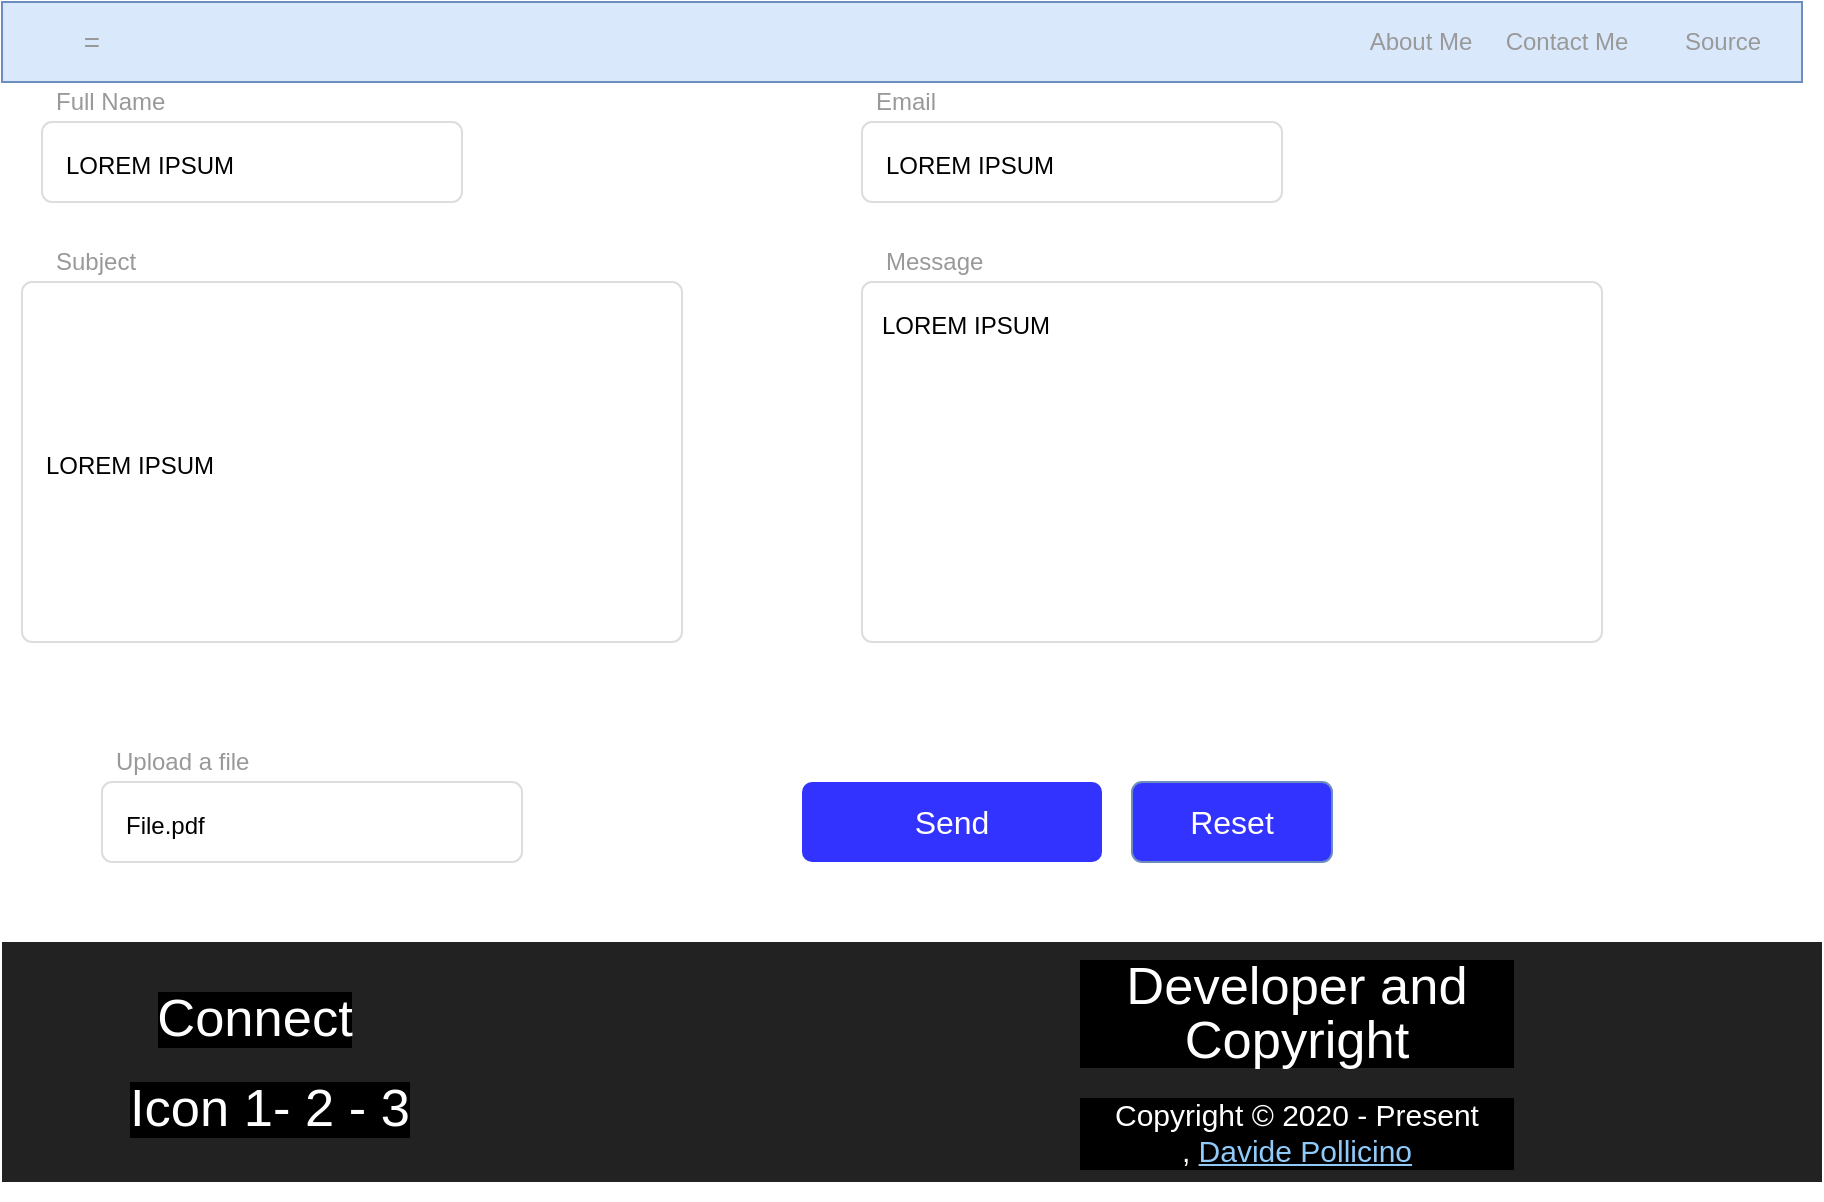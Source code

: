 <mxfile version="12.7.6" type="github">
  <diagram name="Page-1" id="c9db0220-8083-56f3-ca83-edcdcd058819">
    <mxGraphModel dx="942" dy="614" grid="1" gridSize="10" guides="1" tooltips="1" connect="1" arrows="1" fold="1" page="1" pageScale="1.5" pageWidth="826" pageHeight="1169" background="#ffffff" math="0" shadow="0">
      <root>
        <mxCell id="0" style=";html=1;" />
        <mxCell id="1" style=";html=1;" parent="0" />
        <mxCell id="3d76a8aef4d5c911-1" value="" style="html=1;shadow=0;dashed=0;shape=mxgraph.bootstrap.rect;fillColor=#dae8fc;strokeColor=#6c8ebf;whiteSpace=wrap;rounded=0;fontSize=12;align=center;" parent="1" vertex="1">
          <mxGeometry x="20" y="90" width="900" height="40" as="geometry" />
        </mxCell>
        <mxCell id="3d76a8aef4d5c911-2" value="=" style="html=1;shadow=0;dashed=0;fillColor=none;strokeColor=none;shape=mxgraph.bootstrap.rect;fontColor=#999999;fontSize=14;whiteSpace=wrap;" parent="3d76a8aef4d5c911-1" vertex="1">
          <mxGeometry width="90.0" height="40" as="geometry" />
        </mxCell>
        <mxCell id="3d76a8aef4d5c911-9" value="Contact Me" style="html=1;shadow=0;dashed=0;fillColor=none;strokeColor=none;shape=mxgraph.bootstrap.rect;fontColor=#999999;whiteSpace=wrap;" parent="3d76a8aef4d5c911-1" vertex="1">
          <mxGeometry x="742.5" width="78.75" height="40" as="geometry" />
        </mxCell>
        <mxCell id="3d76a8aef4d5c911-10" value="Source" style="html=1;shadow=0;dashed=0;fillColor=none;strokeColor=none;shape=mxgraph.bootstrap.rect;fontColor=#999999;whiteSpace=wrap;" parent="3d76a8aef4d5c911-1" vertex="1">
          <mxGeometry x="821.25" width="78.75" height="40" as="geometry" />
        </mxCell>
        <mxCell id="CEBBcHVAcw9snyn9g1Xv-9" value="About Me" style="html=1;shadow=0;dashed=0;fillColor=none;strokeColor=none;shape=mxgraph.bootstrap.rect;fontColor=#999999;whiteSpace=wrap;" parent="3d76a8aef4d5c911-1" vertex="1">
          <mxGeometry x="669.913" width="78.75" height="40" as="geometry" />
        </mxCell>
        <mxCell id="3d76a8aef4d5c911-17" value="Full Name&amp;nbsp;" style="html=1;shadow=0;dashed=0;shape=mxgraph.bootstrap.rect;strokeColor=none;fillColor=none;fontColor=#999999;align=left;spacingLeft=5;whiteSpace=wrap;rounded=0;" parent="1" vertex="1">
          <mxGeometry x="40" y="130" width="200" height="20" as="geometry" />
        </mxCell>
        <mxCell id="-M2UdO1UGDXAZF7r_M1f-2" value="Email&lt;br&gt;" style="html=1;shadow=0;dashed=0;shape=mxgraph.bootstrap.rect;strokeColor=none;fillColor=none;fontColor=#999999;align=left;spacingLeft=5;whiteSpace=wrap;rounded=0;" vertex="1" parent="1">
          <mxGeometry x="450" y="130" width="200" height="20" as="geometry" />
        </mxCell>
        <mxCell id="3d76a8aef4d5c911-18" value="&lt;span style=&quot;font-size: 12px&quot;&gt;LOREM IPSUM&amp;nbsp;&lt;/span&gt;" style="html=1;shadow=0;dashed=0;shape=mxgraph.bootstrap.rrect;rSize=5;strokeColor=#dddddd;;align=left;spacingLeft=10;fontSize=16;whiteSpace=wrap;rounded=0;" parent="1" vertex="1">
          <mxGeometry x="40" y="150" width="210" height="40" as="geometry" />
        </mxCell>
        <mxCell id="3d76a8aef4d5c911-19" value="Subject" style="html=1;shadow=0;dashed=0;shape=mxgraph.bootstrap.rect;strokeColor=none;fillColor=none;fontColor=#999999;align=left;spacingLeft=5;whiteSpace=wrap;rounded=0;" parent="1" vertex="1">
          <mxGeometry x="40" y="210" width="200" height="20" as="geometry" />
        </mxCell>
        <mxCell id="3d76a8aef4d5c911-20" value="&lt;span style=&quot;font-size: 12px&quot;&gt;LOREM IPSUM&amp;nbsp;&lt;/span&gt;" style="html=1;shadow=0;dashed=0;shape=mxgraph.bootstrap.rrect;rSize=5;strokeColor=#dddddd;align=left;spacingLeft=10;fontSize=16;whiteSpace=wrap;rounded=0;" parent="1" vertex="1">
          <mxGeometry x="30" y="230" width="330" height="180" as="geometry" />
        </mxCell>
        <mxCell id="3d76a8aef4d5c911-23" value="Message" style="html=1;shadow=0;dashed=0;shape=mxgraph.bootstrap.rect;strokeColor=none;fillColor=none;fontColor=#999999;align=left;spacingLeft=5;whiteSpace=wrap;rounded=0;" parent="1" vertex="1">
          <mxGeometry x="455" y="210" width="200" height="20" as="geometry" />
        </mxCell>
        <mxCell id="3d76a8aef4d5c911-24" value="LOREM IPSUM&amp;nbsp;" style="html=1;shadow=0;dashed=0;shape=mxgraph.bootstrap.rrect;rSize=5;fontSize=12;strokeColor=#dddddd;align=left;spacing=10;verticalAlign=top;whiteSpace=wrap;rounded=0;" parent="1" vertex="1">
          <mxGeometry x="450" y="230" width="370" height="180" as="geometry" />
        </mxCell>
        <mxCell id="3d76a8aef4d5c911-51" value="Send" style="html=1;shadow=0;dashed=0;shape=mxgraph.bootstrap.rrect;align=center;rSize=5;strokeColor=none;fillColor=#3333FF;fontColor=#ffffff;fontSize=16;whiteSpace=wrap;rounded=0;" parent="1" vertex="1">
          <mxGeometry x="420" y="480" width="150" height="40" as="geometry" />
        </mxCell>
        <mxCell id="3d76a8aef4d5c911-52" value="&lt;font color=&quot;#ffffff&quot;&gt;Reset&lt;/font&gt;" style="html=1;shadow=0;dashed=0;shape=mxgraph.bootstrap.rrect;align=center;rSize=5;strokeColor=#6C8EBF;fontSize=16;whiteSpace=wrap;rounded=0;fillColor=#3333FF;" parent="1" vertex="1">
          <mxGeometry x="585" y="480" width="100" height="40" as="geometry" />
        </mxCell>
        <mxCell id="CEBBcHVAcw9snyn9g1Xv-11" value="" style="html=1;shadow=0;dashed=0;shape=mxgraph.bootstrap.rect;fillColor=#222222;strokeColor=none;whiteSpace=wrap;rounded=0;fontSize=12;fontColor=#000000;align=center;" parent="1" vertex="1">
          <mxGeometry x="20" y="560" width="910" height="120" as="geometry" />
        </mxCell>
        <mxCell id="CEBBcHVAcw9snyn9g1Xv-17" value="&lt;h5 class=&quot;white-text&quot; style=&quot;box-sizing: inherit ; font-weight: 400 ; line-height: 27.06px ; font-size: 1.64rem ; margin: 1.093rem 0px 0.656rem ; color: rgb(255 , 255 , 255) ; font-family: , &amp;#34;blinkmacsystemfont&amp;#34; , &amp;#34;segoe ui&amp;#34; , &amp;#34;roboto&amp;#34; , , &amp;#34;ubuntu&amp;#34; , &amp;#34;cantarell&amp;#34; , &amp;#34;helvetica neue&amp;#34; , sans-serif ; background-color: rgb(0 , 0 , 0)&quot;&gt;Developer and Copyright&lt;/h5&gt;&lt;p style=&quot;box-sizing: inherit ; color: rgb(255 , 255 , 255) ; font-family: , &amp;#34;blinkmacsystemfont&amp;#34; , &amp;#34;segoe ui&amp;#34; , &amp;#34;roboto&amp;#34; , , &amp;#34;ubuntu&amp;#34; , &amp;#34;cantarell&amp;#34; , &amp;#34;helvetica neue&amp;#34; , sans-serif ; font-size: 15px ; background-color: rgb(0 , 0 , 0)&quot;&gt;Copyright © 2020 - Present ,&amp;nbsp;&lt;a class=&quot;blue-text text-lighten-3&quot; href=&quot;http://davidepollicino.com&quot; style=&quot;box-sizing: inherit ; background-color: transparent ; color: rgb(144 , 202 , 249)&quot;&gt;Davide Pollicino&lt;/a&gt;&lt;/p&gt;" style="html=1;shadow=0;dashed=0;fillColor=none;strokeColor=none;shape=mxgraph.bootstrap.rect;fontColor=#999999;whiteSpace=wrap;" parent="CEBBcHVAcw9snyn9g1Xv-11" vertex="1">
          <mxGeometry x="538.087" width="218.899" height="120" as="geometry" />
        </mxCell>
        <mxCell id="CEBBcHVAcw9snyn9g1Xv-21" value="&lt;h5 class=&quot;white-text&quot; style=&quot;box-sizing: inherit ; font-weight: 400 ; line-height: 27.06px ; font-size: 1.64rem ; margin: 1.093rem 0px 0.656rem ; color: rgb(255 , 255 , 255) ; background-color: rgb(0 , 0 , 0)&quot;&gt;Connect&lt;/h5&gt;" style="text;html=1;strokeColor=none;fillColor=none;align=center;verticalAlign=middle;whiteSpace=wrap;rounded=0;" parent="CEBBcHVAcw9snyn9g1Xv-11" vertex="1">
          <mxGeometry x="87.043" y="20" width="79.13" height="30" as="geometry" />
        </mxCell>
        <mxCell id="CEBBcHVAcw9snyn9g1Xv-24" value="&lt;h5 class=&quot;white-text&quot; style=&quot;box-sizing: inherit ; font-weight: 400 ; line-height: 27.06px ; font-size: 1.64rem ; margin: 1.093rem 0px 0.656rem ; color: rgb(255 , 255 , 255) ; background-color: rgb(0 , 0 , 0)&quot;&gt;Icon 1- 2 - 3&lt;/h5&gt;" style="text;html=1;strokeColor=none;fillColor=none;align=center;verticalAlign=middle;whiteSpace=wrap;rounded=0;" parent="CEBBcHVAcw9snyn9g1Xv-11" vertex="1">
          <mxGeometry x="63.304" y="70" width="142.435" height="20" as="geometry" />
        </mxCell>
        <mxCell id="CEBBcHVAcw9snyn9g1Xv-25" style="edgeStyle=orthogonalEdgeStyle;rounded=0;orthogonalLoop=1;jettySize=auto;html=1;exitX=0.5;exitY=1;exitDx=0;exitDy=0;" parent="CEBBcHVAcw9snyn9g1Xv-11" source="CEBBcHVAcw9snyn9g1Xv-24" target="CEBBcHVAcw9snyn9g1Xv-24" edge="1">
          <mxGeometry relative="1" as="geometry" />
        </mxCell>
        <mxCell id="-M2UdO1UGDXAZF7r_M1f-1" value="&lt;span style=&quot;font-size: 12px&quot;&gt;LOREM IPSUM&amp;nbsp;&lt;/span&gt;" style="html=1;shadow=0;dashed=0;shape=mxgraph.bootstrap.rrect;rSize=5;strokeColor=#dddddd;;align=left;spacingLeft=10;fontSize=16;whiteSpace=wrap;rounded=0;" vertex="1" parent="1">
          <mxGeometry x="450" y="150" width="210" height="40" as="geometry" />
        </mxCell>
        <mxCell id="-M2UdO1UGDXAZF7r_M1f-6" value="&lt;span style=&quot;font-size: 12px&quot;&gt;File.pdf&lt;/span&gt;" style="html=1;shadow=0;dashed=0;shape=mxgraph.bootstrap.rrect;rSize=5;strokeColor=#dddddd;;align=left;spacingLeft=10;fontSize=16;whiteSpace=wrap;rounded=0;" vertex="1" parent="1">
          <mxGeometry x="70" y="480" width="210" height="40" as="geometry" />
        </mxCell>
        <mxCell id="-M2UdO1UGDXAZF7r_M1f-7" value="Upload a file&amp;nbsp;" style="html=1;shadow=0;dashed=0;shape=mxgraph.bootstrap.rect;strokeColor=none;fillColor=none;fontColor=#999999;align=left;spacingLeft=5;whiteSpace=wrap;rounded=0;" vertex="1" parent="1">
          <mxGeometry x="70" y="460" width="130" height="20" as="geometry" />
        </mxCell>
      </root>
    </mxGraphModel>
  </diagram>
</mxfile>

